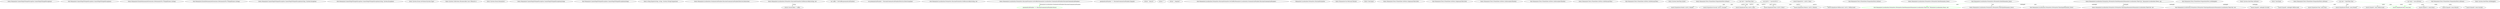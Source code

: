 digraph  {
m0_13 [cluster="Humanizer.CannotMapToTargetException.CannotMapToTargetException()", file="EnumDehumanizeExtensions.cs", label="Entry Humanizer.CannotMapToTargetException.CannotMapToTargetException()", span="36-36"];
m0_14 [cluster="Humanizer.CannotMapToTargetException.CannotMapToTargetException()", file="EnumDehumanizeExtensions.cs", label="Exit Humanizer.CannotMapToTargetException.CannotMapToTargetException()", span="36-36"];
m0_0 [cluster="Humanizer.EnumDehumanizeExtensions.DehumanizeTo<TTargetEnum>(string)", file="EnumDehumanizeExtensions.cs", label="Entry Humanizer.EnumDehumanizeExtensions.DehumanizeTo<TTargetEnum>(string)", span="15-15"];
m0_7 [cluster="Humanizer.EnumDehumanizeExtensions.DehumanizeTo<TTargetEnum>(string)", file="EnumDehumanizeExtensions.cs", label="Exit Humanizer.EnumDehumanizeExtensions.DehumanizeTo<TTargetEnum>(string)", span="15-15"];
m0_16 [cluster="Humanizer.CannotMapToTargetException.CannotMapToTargetException(string, System.Exception)", file="EnumDehumanizeExtensions.cs", label="Entry Humanizer.CannotMapToTargetException.CannotMapToTargetException(string, System.Exception)", span="45-45"];
m0_17 [cluster="Humanizer.CannotMapToTargetException.CannotMapToTargetException(string, System.Exception)", file="EnumDehumanizeExtensions.cs", label="Exit Humanizer.CannotMapToTargetException.CannotMapToTargetException(string, System.Exception)", span="45-45"];
m0_8 [cluster="System.Enum.GetValues(System.Type)", file="EnumDehumanizeExtensions.cs", label="Entry System.Enum.GetValues(System.Type)", span="0-0"];
m0_9 [cluster="System.Collections.IEnumerable.Cast<TResult>()", file="EnumDehumanizeExtensions.cs", label="Entry System.Collections.IEnumerable.Cast<TResult>()", span="0-0"];
m0_10 [cluster="System.Enum.Humanize()", file="EnumDehumanizeExtensions.cs", label="Entry System.Enum.Humanize()", span="15-15"];
m0_12 [cluster="Humanizer.CannotMapToTargetException.CannotMapToTargetException(string)", file="EnumDehumanizeExtensions.cs", label="Entry Humanizer.CannotMapToTargetException.CannotMapToTargetException(string)", span="40-40"];
m0_15 [cluster="Humanizer.CannotMapToTargetException.CannotMapToTargetException(string)", file="EnumDehumanizeExtensions.cs", label="Exit Humanizer.CannotMapToTargetException.CannotMapToTargetException(string)", span="40-40"];
m0_11 [cluster="string.Equals(string, string, System.StringComparison)", file="EnumDehumanizeExtensions.cs", label="Entry string.Equals(string, string, System.StringComparison)", span="0-0"];
m1_7 [cluster="Humanizer.Localisation.GrammaticalNumber.RussianGrammaticalNumberDetector.Detect(int)", file="InTests.cs", label="Entry Humanizer.Localisation.GrammaticalNumber.RussianGrammaticalNumberDetector.Detect(int)", span="4-4"];
m1_2 [cluster="Humanizer.Localisation.Formatters.RussianFormatter.GetResourceKey(string, int)", file="InTests.cs", label="Entry Humanizer.Localisation.Formatters.RussianFormatter.GetResourceKey(string, int)", span="11-11"];
m1_4 [cluster="Humanizer.Localisation.Formatters.RussianFormatter.GetResourceKey(string, int)", file="InTests.cs", label="var suffix = GetSuffix(grammaticalNumber)", span="14-14"];
m1_3 [cluster="Humanizer.Localisation.Formatters.RussianFormatter.GetResourceKey(string, int)", file="InTests.cs", label="var grammaticalNumber = RussianGrammaticalNumberDetector.Detect(number)", span="13-13"];
m1_5 [cluster="Humanizer.Localisation.Formatters.RussianFormatter.GetResourceKey(string, int)", file="InTests.cs", label="return resourceKey + suffix;", span="15-15"];
m1_6 [cluster="Humanizer.Localisation.Formatters.RussianFormatter.GetResourceKey(string, int)", file="InTests.cs", label="Exit Humanizer.Localisation.Formatters.RussianFormatter.GetResourceKey(string, int)", span="11-11"];
m1_8 [cluster="Humanizer.Localisation.Formatters.RussianFormatter.GetSuffix(Humanizer.Localisation.GrammaticalNumber.RussianGrammaticalNumber)", file="InTests.cs", label="Entry Humanizer.Localisation.Formatters.RussianFormatter.GetSuffix(Humanizer.Localisation.GrammaticalNumber.RussianGrammaticalNumber)", span="18-18"];
m1_11 [cluster="Humanizer.Localisation.Formatters.RussianFormatter.GetSuffix(Humanizer.Localisation.GrammaticalNumber.RussianGrammaticalNumber)", color=green, community=0, file="InTests.cs", label="grammaticalNumber == RussianGrammaticalNumber.Paucal", prediction=0, span="22-22"];
m1_9 [cluster="Humanizer.Localisation.Formatters.RussianFormatter.GetSuffix(Humanizer.Localisation.GrammaticalNumber.RussianGrammaticalNumber)", file="InTests.cs", label="grammaticalNumber == RussianGrammaticalNumber.Singular", span="20-20"];
m1_12 [cluster="Humanizer.Localisation.Formatters.RussianFormatter.GetSuffix(Humanizer.Localisation.GrammaticalNumber.RussianGrammaticalNumber)", file="InTests.cs", label="return ''_Paucal'';", span="23-23"];
m1_13 [cluster="Humanizer.Localisation.Formatters.RussianFormatter.GetSuffix(Humanizer.Localisation.GrammaticalNumber.RussianGrammaticalNumber)", file="InTests.cs", label="return '''';", span="24-24"];
m1_10 [cluster="Humanizer.Localisation.Formatters.RussianFormatter.GetSuffix(Humanizer.Localisation.GrammaticalNumber.RussianGrammaticalNumber)", file="InTests.cs", label="return ''_Singular'';", span="21-21"];
m1_14 [cluster="Humanizer.Localisation.Formatters.RussianFormatter.GetSuffix(Humanizer.Localisation.GrammaticalNumber.RussianGrammaticalNumber)", file="InTests.cs", label="Exit Humanizer.Localisation.Formatters.RussianFormatter.GetSuffix(Humanizer.Localisation.GrammaticalNumber.RussianGrammaticalNumber)", span="18-18"];
m1_15 [file="InTests.cs", label="Humanizer.Localisation.Formatters.RussianFormatter", span=""];
m4_31 [cluster="Humanizer.On.February.The(int)", file="OnTests.cs", label="Entry Humanizer.On.February.The(int)", span="280-280"];
m4_10 [cluster="Unk.Equal", file="OnTests.cs", label="Entry Unk.Equal", span=""];
m4_0 [cluster="Humanizer.Tests.FluentDate.OnTests.OnJanuaryThe23rd()", file="OnTests.cs", label="Entry Humanizer.Tests.FluentDate.OnTests.OnJanuaryThe23rd()", span="8-8"];
m4_9 [cluster="Humanizer.Tests.FluentDate.OnTests.OnJanuaryThe23rd()", file="OnTests.cs", label="Exit Humanizer.Tests.FluentDate.OnTests.OnJanuaryThe23rd()", span="8-8"];
m4_11 [cluster="Humanizer.Tests.FluentDate.OnTests.OnDecemberThe4th()", file="OnTests.cs", label="Entry Humanizer.Tests.FluentDate.OnTests.OnDecemberThe4th()", span="21-21"];
m4_20 [cluster="Humanizer.Tests.FluentDate.OnTests.OnDecemberThe4th()", file="OnTests.cs", label="Exit Humanizer.Tests.FluentDate.OnTests.OnDecemberThe4th()", span="21-21"];
m4_21 [cluster="Humanizer.Tests.FluentDate.OnTests.OnFebruaryThe()", file="OnTests.cs", label="Entry Humanizer.Tests.FluentDate.OnTests.OnFebruaryThe()", span="34-34"];
m4_30 [cluster="Humanizer.Tests.FluentDate.OnTests.OnFebruaryThe()", file="OnTests.cs", label="Exit Humanizer.Tests.FluentDate.OnTests.OnFebruaryThe()", span="34-34"];
m5_36 [cluster="System.DateTime.In(int)", file="PrepositionTests.cs", label="Entry System.DateTime.In(int)", span="36-36"];
m5_25 [cluster="Humanizer.Tests.FluentDate.PrepositionTests.InYear()", file="PrepositionTests.cs", label="Entry Humanizer.Tests.FluentDate.PrepositionTests.InYear()", span="36-36"];
m5_29 [cluster="Humanizer.Tests.FluentDate.PrepositionTests.InYear()", file="PrepositionTests.cs", label="Assert.Equal(now.Month, in2011.Month)", span="41-41"];
m5_30 [cluster="Humanizer.Tests.FluentDate.PrepositionTests.InYear()", file="PrepositionTests.cs", label="Assert.Equal(now.Day, in2011.Day)", span="42-42"];
m5_31 [cluster="Humanizer.Tests.FluentDate.PrepositionTests.InYear()", file="PrepositionTests.cs", label="Assert.Equal(now.Hour, in2011.Hour)", span="43-43"];
m5_32 [cluster="Humanizer.Tests.FluentDate.PrepositionTests.InYear()", file="PrepositionTests.cs", label="Assert.Equal(now.Minute, in2011.Minute)", span="44-44"];
m5_33 [cluster="Humanizer.Tests.FluentDate.PrepositionTests.InYear()", file="PrepositionTests.cs", label="Assert.Equal(now.Second, in2011.Second)", span="45-45"];
m5_34 [cluster="Humanizer.Tests.FluentDate.PrepositionTests.InYear()", file="PrepositionTests.cs", label="Assert.Equal(now.Millisecond, in2011.Millisecond)", span="46-46"];
m5_28 [cluster="Humanizer.Tests.FluentDate.PrepositionTests.InYear()", file="PrepositionTests.cs", label="Assert.Equal(2011, in2011.Year)", span="40-40"];
m5_26 [cluster="Humanizer.Tests.FluentDate.PrepositionTests.InYear()", file="PrepositionTests.cs", label="var now = DateTime.Now", span="38-38"];
m5_27 [cluster="Humanizer.Tests.FluentDate.PrepositionTests.InYear()", file="PrepositionTests.cs", label="var in2011 = now.In(2011)", span="39-39"];
m5_35 [cluster="Humanizer.Tests.FluentDate.PrepositionTests.InYear()", file="PrepositionTests.cs", label="Exit Humanizer.Tests.FluentDate.PrepositionTests.InYear()", span="36-36"];
m5_0 [cluster="Humanizer.Localisation.Formatters.IFormatter.DateHumanize_Now()", file="PrepositionTests.cs", label="Entry Humanizer.Localisation.Formatters.IFormatter.DateHumanize_Now()", span="13-13"];
m5_3 [cluster="Humanizer.Localisation.Formatters.IFormatter.DateHumanize(Humanizer.Localisation.TimeUnit, Humanizer.Localisation.Tense, int)", color=green, community=0, file="PrepositionTests.cs", label="Exit Humanizer.Localisation.Formatters.IFormatter.DateHumanize(Humanizer.Localisation.TimeUnit, Humanizer.Localisation.Tense, int)", prediction=1, span="22-22"];
m5_1 [cluster="Humanizer.Localisation.Formatters.IFormatter.DateHumanize_Now()", file="PrepositionTests.cs", label="Exit Humanizer.Localisation.Formatters.IFormatter.DateHumanize_Now()", span="13-13"];
m5_2 [cluster="Humanizer.Localisation.Formatters.IFormatter.DateHumanize(Humanizer.Localisation.TimeUnit, Humanizer.Localisation.Tense, int)", file="PrepositionTests.cs", label="Entry Humanizer.Localisation.Formatters.IFormatter.DateHumanize(Humanizer.Localisation.TimeUnit, Humanizer.Localisation.Tense, int)", span="22-22"];
m5_4 [cluster="Humanizer.Localisation.Formatters.IFormatter.TimeSpanHumanize_Zero()", file="PrepositionTests.cs", label="Entry Humanizer.Localisation.Formatters.IFormatter.TimeSpanHumanize_Zero()", span="28-28"];
m5_5 [cluster="Humanizer.Localisation.Formatters.IFormatter.TimeSpanHumanize_Zero()", file="PrepositionTests.cs", label="Exit Humanizer.Localisation.Formatters.IFormatter.TimeSpanHumanize_Zero()", span="28-28"];
m5_6 [cluster="Humanizer.Localisation.Formatters.IFormatter.TimeSpanHumanize(Humanizer.Localisation.TimeUnit, int)", file="PrepositionTests.cs", label="Entry Humanizer.Localisation.Formatters.IFormatter.TimeSpanHumanize(Humanizer.Localisation.TimeUnit, int)", span="36-36"];
m5_7 [cluster="Humanizer.Localisation.Formatters.IFormatter.TimeSpanHumanize(Humanizer.Localisation.TimeUnit, int)", file="PrepositionTests.cs", label="Exit Humanizer.Localisation.Formatters.IFormatter.TimeSpanHumanize(Humanizer.Localisation.TimeUnit, int)", span="36-36"];
m5_8 [cluster="Humanizer.Tests.FluentDate.PrepositionTests.AtMidnight()", file="PrepositionTests.cs", label="Assert.Equal(0, midnight.Second)", span="17-17"];
m5_9 [cluster="Humanizer.Tests.FluentDate.PrepositionTests.AtMidnight()", file="PrepositionTests.cs", label="Assert.Equal(0, midnight.Millisecond)", span="18-18"];
m5_10 [cluster="Humanizer.Tests.FluentDate.PrepositionTests.AtMidnight()", file="PrepositionTests.cs", label="Exit Humanizer.Tests.FluentDate.PrepositionTests.AtMidnight()", span="8-8"];
m5_24 [cluster="System.DateTime.AtNoon()", file="PrepositionTests.cs", label="Entry System.DateTime.AtNoon()", span="25-25"];
m5_12 [cluster="Unk.Equal", file="PrepositionTests.cs", label="Entry Unk.Equal", span=""];
m5_13 [cluster="Humanizer.Tests.FluentDate.PrepositionTests.AtNoon()", file="PrepositionTests.cs", label="Entry Humanizer.Tests.FluentDate.PrepositionTests.AtNoon()", span="22-22"];
m5_18 [cluster="Humanizer.Tests.FluentDate.PrepositionTests.AtNoon()", color=green, community=0, file="PrepositionTests.cs", label="Assert.Equal(now.Day, noon.Day)", prediction=2, span="28-28"];
m5_14 [cluster="Humanizer.Tests.FluentDate.PrepositionTests.AtNoon()", file="PrepositionTests.cs", label="var now = DateTime.Now", span="24-24"];
m5_15 [cluster="Humanizer.Tests.FluentDate.PrepositionTests.AtNoon()", file="PrepositionTests.cs", label="var noon = now.AtNoon()", span="25-25"];
m5_17 [cluster="Humanizer.Tests.FluentDate.PrepositionTests.AtNoon()", file="PrepositionTests.cs", label="Assert.Equal(now.Month, noon.Month)", span="27-27"];
m5_19 [cluster="Humanizer.Tests.FluentDate.PrepositionTests.AtNoon()", file="PrepositionTests.cs", label="Assert.Equal(12, noon.Hour)", span="29-29"];
m5_16 [cluster="Humanizer.Tests.FluentDate.PrepositionTests.AtNoon()", file="PrepositionTests.cs", label="Assert.Equal(now.Year, noon.Year)", span="26-26"];
m5_20 [cluster="Humanizer.Tests.FluentDate.PrepositionTests.AtNoon()", file="PrepositionTests.cs", label="Assert.Equal(0, noon.Minute)", span="30-30"];
m5_21 [cluster="Humanizer.Tests.FluentDate.PrepositionTests.AtNoon()", file="PrepositionTests.cs", label="Assert.Equal(0, noon.Second)", span="31-31"];
m5_22 [cluster="Humanizer.Tests.FluentDate.PrepositionTests.AtNoon()", file="PrepositionTests.cs", label="Assert.Equal(0, noon.Millisecond)", span="32-32"];
m5_23 [cluster="Humanizer.Tests.FluentDate.PrepositionTests.AtNoon()", file="PrepositionTests.cs", label="Exit Humanizer.Tests.FluentDate.PrepositionTests.AtNoon()", span="22-22"];
m5_11 [cluster="System.DateTime.AtMidnight()", file="PrepositionTests.cs", label="Entry System.DateTime.AtMidnight()", span="15-15"];
m1_2 -> m1_5  [color=darkseagreen4, key=1, label=string, style=dashed];
m1_8 -> m1_11  [color=green, key=1, label="Humanizer.Localisation.GrammaticalNumber.RussianGrammaticalNumber", style=dashed];
m5_26 -> m5_29  [color=darkseagreen4, key=1, label=now, style=dashed];
m5_26 -> m5_30  [color=darkseagreen4, key=1, label=now, style=dashed];
m5_26 -> m5_31  [color=darkseagreen4, key=1, label=now, style=dashed];
m5_26 -> m5_32  [color=darkseagreen4, key=1, label=now, style=dashed];
m5_26 -> m5_33  [color=darkseagreen4, key=1, label=now, style=dashed];
m5_26 -> m5_34  [color=darkseagreen4, key=1, label=now, style=dashed];
m5_27 -> m5_29  [color=darkseagreen4, key=1, label=in2011, style=dashed];
m5_27 -> m5_30  [color=darkseagreen4, key=1, label=in2011, style=dashed];
m5_27 -> m5_31  [color=darkseagreen4, key=1, label=in2011, style=dashed];
m5_27 -> m5_32  [color=darkseagreen4, key=1, label=in2011, style=dashed];
m5_27 -> m5_33  [color=darkseagreen4, key=1, label=in2011, style=dashed];
m5_27 -> m5_34  [color=darkseagreen4, key=1, label=in2011, style=dashed];
m5_1 -> m5_3  [color=green, key=1, label=now, style=dashed];
m5_1 -> m5_4  [color=darkseagreen4, key=1, label=now, style=dashed];
m5_1 -> m5_5  [color=darkseagreen4, key=1, label=now, style=dashed];
m5_2 -> m5_4  [color=darkseagreen4, key=1, label=midnight, style=dashed];
m5_2 -> m5_5  [color=darkseagreen4, key=1, label=midnight, style=dashed];
m5_2 -> m5_6  [color=darkseagreen4, key=1, label=midnight, style=dashed];
m5_2 -> m5_7  [color=darkseagreen4, key=1, label=midnight, style=dashed];
m5_2 -> m5_8  [color=darkseagreen4, key=1, label=midnight, style=dashed];
m5_2 -> m5_9  [color=darkseagreen4, key=1, label=midnight, style=dashed];
m5_14 -> m5_18  [color=green, key=1, label=now, style=dashed];
m5_14 -> m5_16  [color=darkseagreen4, key=1, label=now, style=dashed];
m5_14 -> m5_17  [color=darkseagreen4, key=1, label=now, style=dashed];
m5_15 -> m5_18  [color=green, key=1, label=noon, style=dashed];
m5_15 -> m5_17  [color=darkseagreen4, key=1, label=noon, style=dashed];
m5_15 -> m5_19  [color=darkseagreen4, key=1, label=noon, style=dashed];
m5_15 -> m5_20  [color=darkseagreen4, key=1, label=noon, style=dashed];
m5_15 -> m5_21  [color=darkseagreen4, key=1, label=noon, style=dashed];
m5_15 -> m5_22  [color=darkseagreen4, key=1, label=noon, style=dashed];
}
